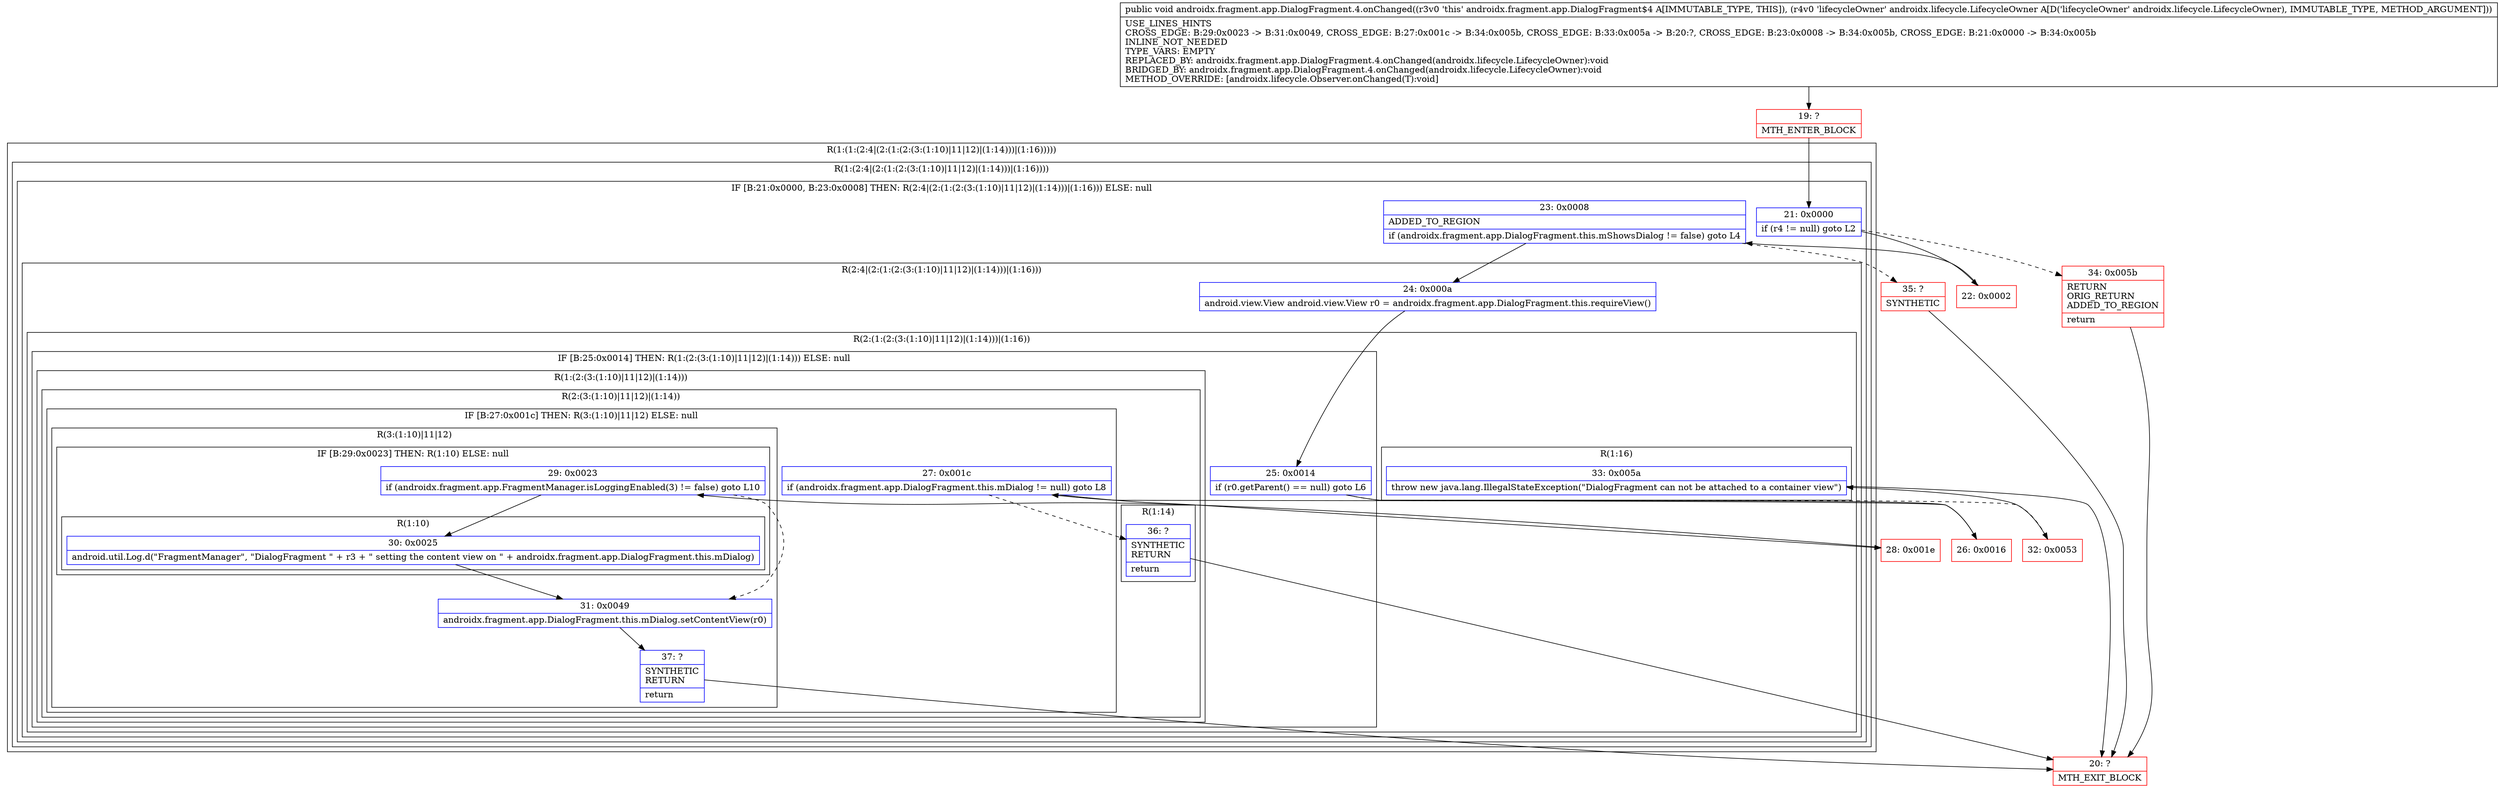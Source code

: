 digraph "CFG forandroidx.fragment.app.DialogFragment.4.onChanged(Landroidx\/lifecycle\/LifecycleOwner;)V" {
subgraph cluster_Region_244889861 {
label = "R(1:(1:(2:4|(2:(1:(2:(3:(1:10)|11|12)|(1:14)))|(1:16)))))";
node [shape=record,color=blue];
subgraph cluster_Region_644375615 {
label = "R(1:(2:4|(2:(1:(2:(3:(1:10)|11|12)|(1:14)))|(1:16))))";
node [shape=record,color=blue];
subgraph cluster_IfRegion_457263010 {
label = "IF [B:21:0x0000, B:23:0x0008] THEN: R(2:4|(2:(1:(2:(3:(1:10)|11|12)|(1:14)))|(1:16))) ELSE: null";
node [shape=record,color=blue];
Node_21 [shape=record,label="{21\:\ 0x0000|if (r4 != null) goto L2\l}"];
Node_23 [shape=record,label="{23\:\ 0x0008|ADDED_TO_REGION\l|if (androidx.fragment.app.DialogFragment.this.mShowsDialog != false) goto L4\l}"];
subgraph cluster_Region_711672035 {
label = "R(2:4|(2:(1:(2:(3:(1:10)|11|12)|(1:14)))|(1:16)))";
node [shape=record,color=blue];
Node_24 [shape=record,label="{24\:\ 0x000a|android.view.View android.view.View r0 = androidx.fragment.app.DialogFragment.this.requireView()\l}"];
subgraph cluster_Region_1639814655 {
label = "R(2:(1:(2:(3:(1:10)|11|12)|(1:14)))|(1:16))";
node [shape=record,color=blue];
subgraph cluster_IfRegion_587451682 {
label = "IF [B:25:0x0014] THEN: R(1:(2:(3:(1:10)|11|12)|(1:14))) ELSE: null";
node [shape=record,color=blue];
Node_25 [shape=record,label="{25\:\ 0x0014|if (r0.getParent() == null) goto L6\l}"];
subgraph cluster_Region_715544668 {
label = "R(1:(2:(3:(1:10)|11|12)|(1:14)))";
node [shape=record,color=blue];
subgraph cluster_Region_1334479019 {
label = "R(2:(3:(1:10)|11|12)|(1:14))";
node [shape=record,color=blue];
subgraph cluster_IfRegion_1592240815 {
label = "IF [B:27:0x001c] THEN: R(3:(1:10)|11|12) ELSE: null";
node [shape=record,color=blue];
Node_27 [shape=record,label="{27\:\ 0x001c|if (androidx.fragment.app.DialogFragment.this.mDialog != null) goto L8\l}"];
subgraph cluster_Region_464608527 {
label = "R(3:(1:10)|11|12)";
node [shape=record,color=blue];
subgraph cluster_IfRegion_1400430305 {
label = "IF [B:29:0x0023] THEN: R(1:10) ELSE: null";
node [shape=record,color=blue];
Node_29 [shape=record,label="{29\:\ 0x0023|if (androidx.fragment.app.FragmentManager.isLoggingEnabled(3) != false) goto L10\l}"];
subgraph cluster_Region_1258559594 {
label = "R(1:10)";
node [shape=record,color=blue];
Node_30 [shape=record,label="{30\:\ 0x0025|android.util.Log.d(\"FragmentManager\", \"DialogFragment \" + r3 + \" setting the content view on \" + androidx.fragment.app.DialogFragment.this.mDialog)\l}"];
}
}
Node_31 [shape=record,label="{31\:\ 0x0049|androidx.fragment.app.DialogFragment.this.mDialog.setContentView(r0)\l}"];
Node_37 [shape=record,label="{37\:\ ?|SYNTHETIC\lRETURN\l|return\l}"];
}
}
subgraph cluster_Region_1355816561 {
label = "R(1:14)";
node [shape=record,color=blue];
Node_36 [shape=record,label="{36\:\ ?|SYNTHETIC\lRETURN\l|return\l}"];
}
}
}
}
subgraph cluster_Region_855729174 {
label = "R(1:16)";
node [shape=record,color=blue];
Node_33 [shape=record,label="{33\:\ 0x005a|throw new java.lang.IllegalStateException(\"DialogFragment can not be attached to a container view\")\l}"];
}
}
}
}
}
}
Node_19 [shape=record,color=red,label="{19\:\ ?|MTH_ENTER_BLOCK\l}"];
Node_22 [shape=record,color=red,label="{22\:\ 0x0002}"];
Node_26 [shape=record,color=red,label="{26\:\ 0x0016}"];
Node_28 [shape=record,color=red,label="{28\:\ 0x001e}"];
Node_20 [shape=record,color=red,label="{20\:\ ?|MTH_EXIT_BLOCK\l}"];
Node_32 [shape=record,color=red,label="{32\:\ 0x0053}"];
Node_35 [shape=record,color=red,label="{35\:\ ?|SYNTHETIC\l}"];
Node_34 [shape=record,color=red,label="{34\:\ 0x005b|RETURN\lORIG_RETURN\lADDED_TO_REGION\l|return\l}"];
MethodNode[shape=record,label="{public void androidx.fragment.app.DialogFragment.4.onChanged((r3v0 'this' androidx.fragment.app.DialogFragment$4 A[IMMUTABLE_TYPE, THIS]), (r4v0 'lifecycleOwner' androidx.lifecycle.LifecycleOwner A[D('lifecycleOwner' androidx.lifecycle.LifecycleOwner), IMMUTABLE_TYPE, METHOD_ARGUMENT]))  | USE_LINES_HINTS\lCROSS_EDGE: B:29:0x0023 \-\> B:31:0x0049, CROSS_EDGE: B:27:0x001c \-\> B:34:0x005b, CROSS_EDGE: B:33:0x005a \-\> B:20:?, CROSS_EDGE: B:23:0x0008 \-\> B:34:0x005b, CROSS_EDGE: B:21:0x0000 \-\> B:34:0x005b\lINLINE_NOT_NEEDED\lTYPE_VARS: EMPTY\lREPLACED_BY: androidx.fragment.app.DialogFragment.4.onChanged(androidx.lifecycle.LifecycleOwner):void\lBRIDGED_BY: androidx.fragment.app.DialogFragment.4.onChanged(androidx.lifecycle.LifecycleOwner):void\lMETHOD_OVERRIDE: [androidx.lifecycle.Observer.onChanged(T):void]\l}"];
MethodNode -> Node_19;Node_21 -> Node_22;
Node_21 -> Node_34[style=dashed];
Node_23 -> Node_24;
Node_23 -> Node_35[style=dashed];
Node_24 -> Node_25;
Node_25 -> Node_26;
Node_25 -> Node_32[style=dashed];
Node_27 -> Node_28;
Node_27 -> Node_36[style=dashed];
Node_29 -> Node_30;
Node_29 -> Node_31[style=dashed];
Node_30 -> Node_31;
Node_31 -> Node_37;
Node_37 -> Node_20;
Node_36 -> Node_20;
Node_33 -> Node_20;
Node_19 -> Node_21;
Node_22 -> Node_23;
Node_26 -> Node_27;
Node_28 -> Node_29;
Node_32 -> Node_33;
Node_35 -> Node_20;
Node_34 -> Node_20;
}

